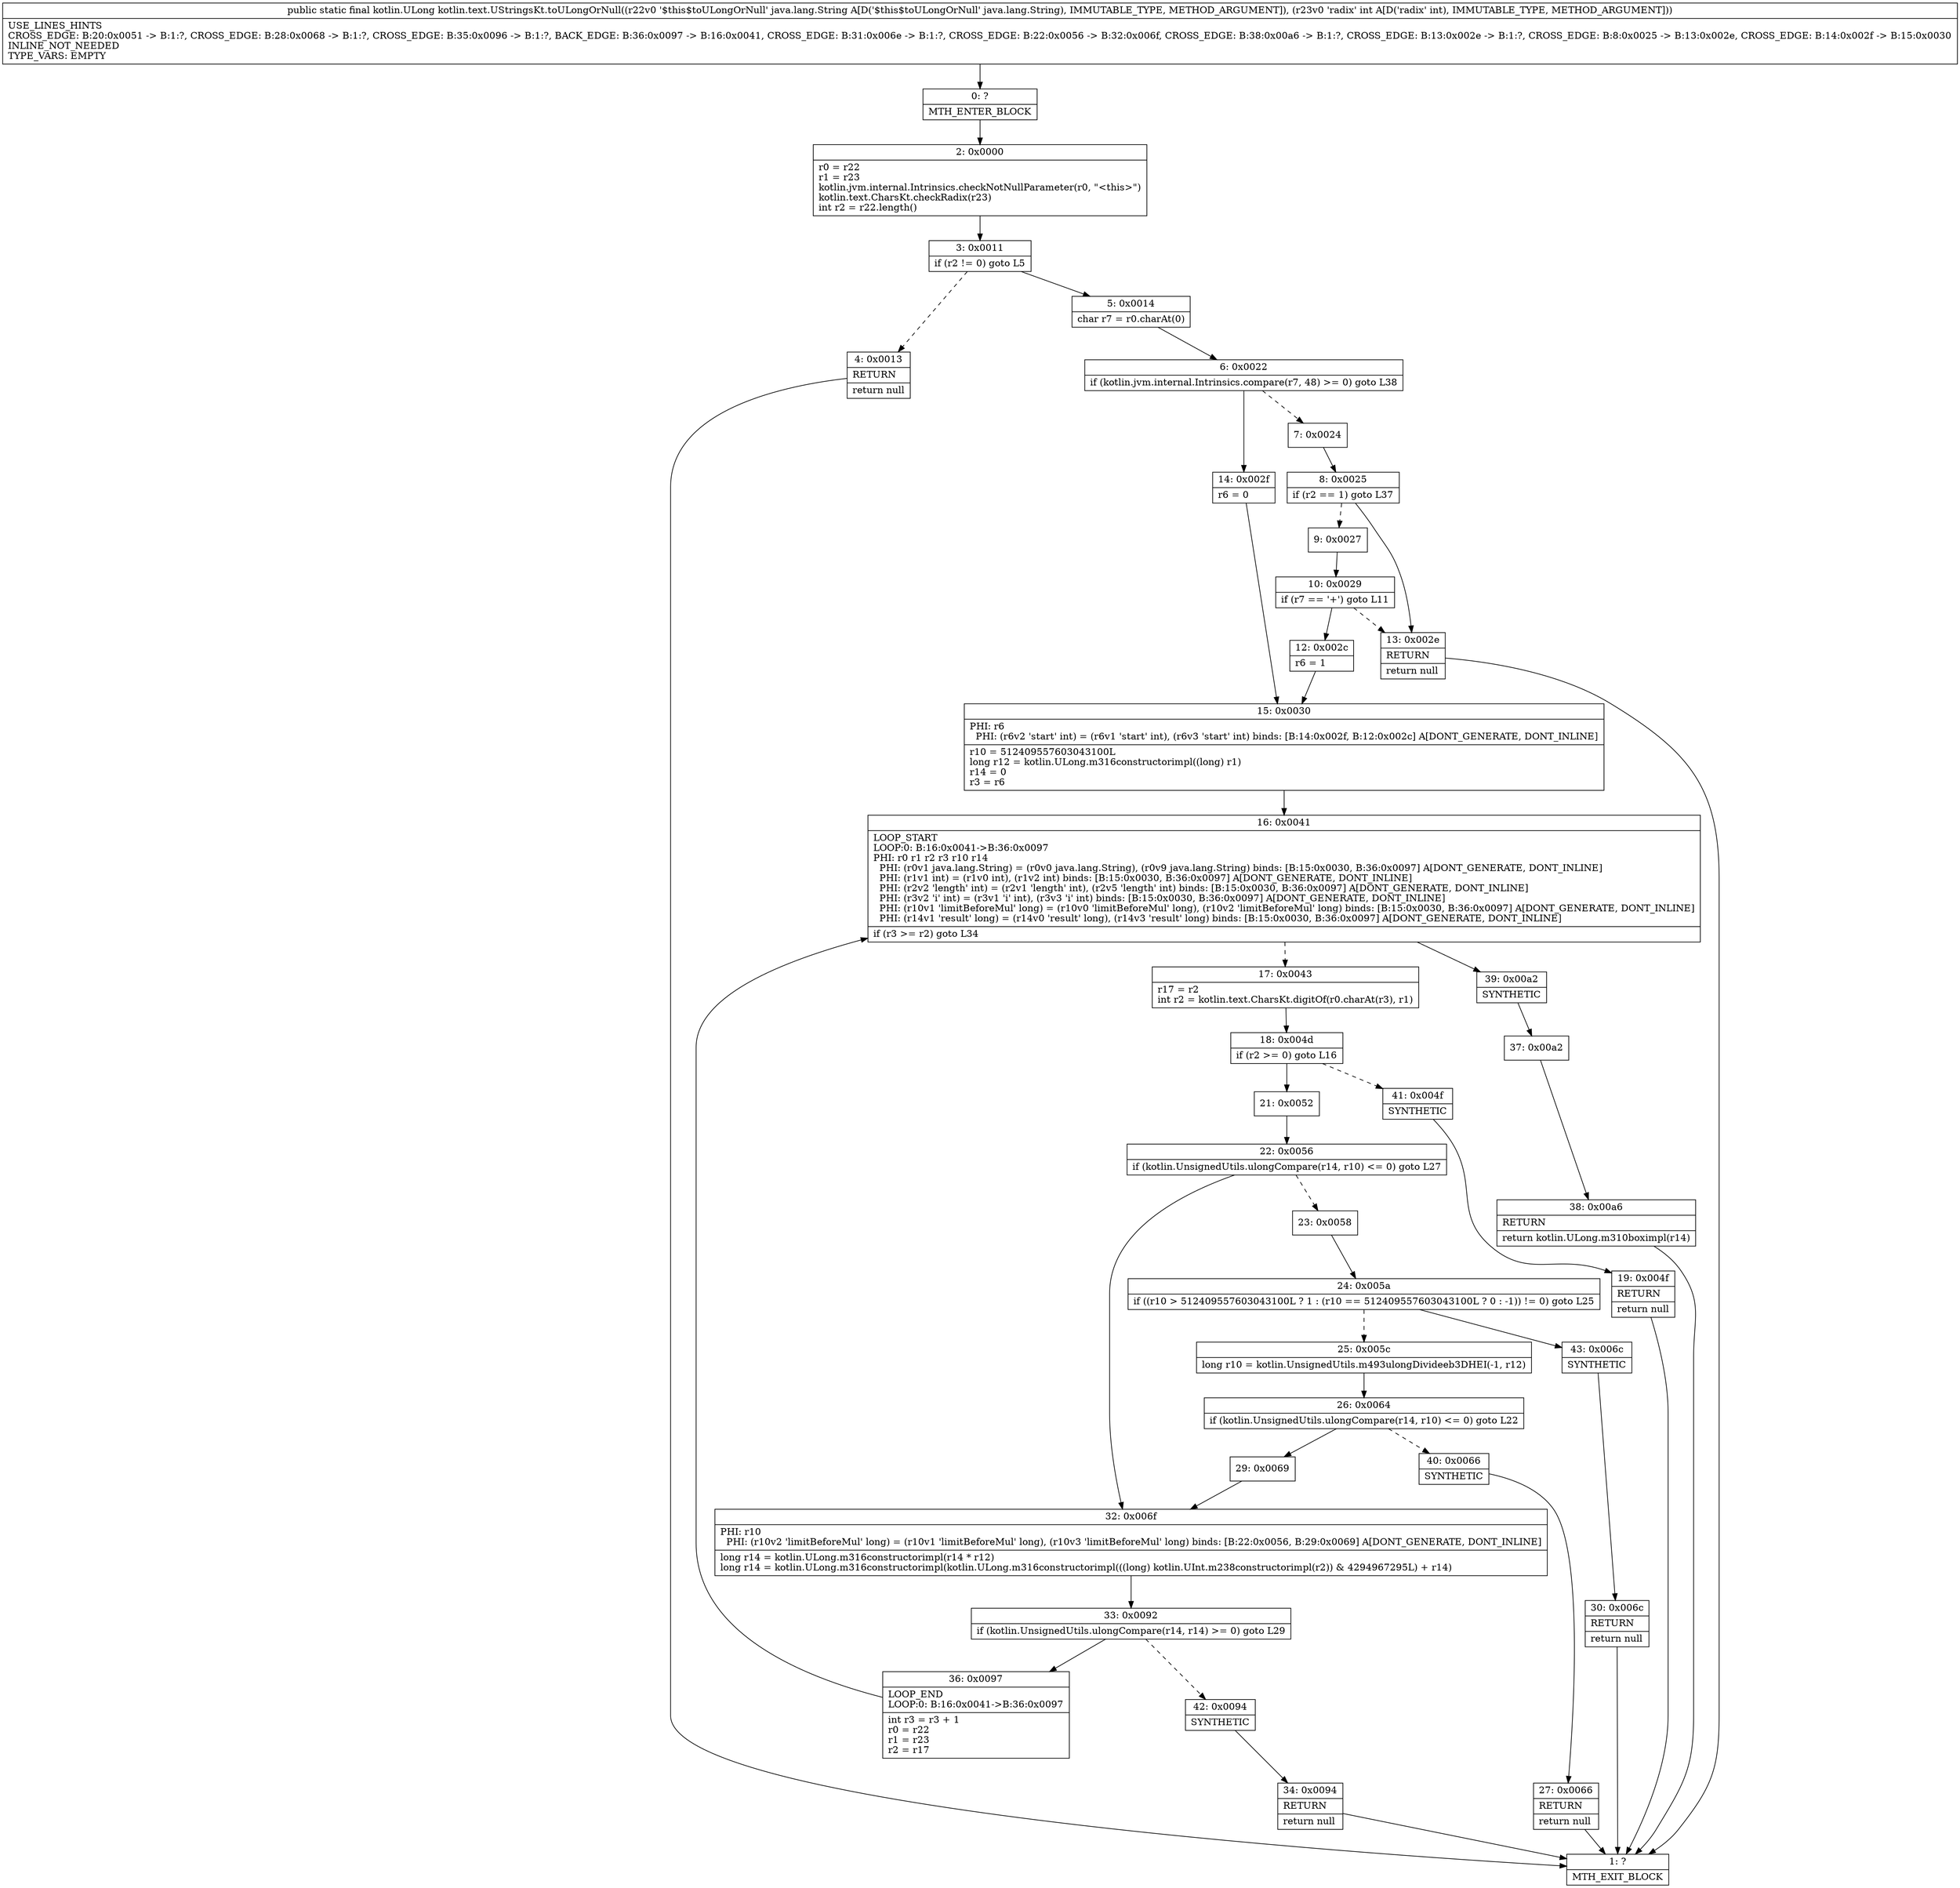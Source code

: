 digraph "CFG forkotlin.text.UStringsKt.toULongOrNull(Ljava\/lang\/String;I)Lkotlin\/ULong;" {
Node_0 [shape=record,label="{0\:\ ?|MTH_ENTER_BLOCK\l}"];
Node_2 [shape=record,label="{2\:\ 0x0000|r0 = r22\lr1 = r23\lkotlin.jvm.internal.Intrinsics.checkNotNullParameter(r0, \"\<this\>\")\lkotlin.text.CharsKt.checkRadix(r23)\lint r2 = r22.length()\l}"];
Node_3 [shape=record,label="{3\:\ 0x0011|if (r2 != 0) goto L5\l}"];
Node_4 [shape=record,label="{4\:\ 0x0013|RETURN\l|return null\l}"];
Node_1 [shape=record,label="{1\:\ ?|MTH_EXIT_BLOCK\l}"];
Node_5 [shape=record,label="{5\:\ 0x0014|char r7 = r0.charAt(0)\l}"];
Node_6 [shape=record,label="{6\:\ 0x0022|if (kotlin.jvm.internal.Intrinsics.compare(r7, 48) \>= 0) goto L38\l}"];
Node_7 [shape=record,label="{7\:\ 0x0024}"];
Node_8 [shape=record,label="{8\:\ 0x0025|if (r2 == 1) goto L37\l}"];
Node_9 [shape=record,label="{9\:\ 0x0027}"];
Node_10 [shape=record,label="{10\:\ 0x0029|if (r7 == '+') goto L11\l}"];
Node_12 [shape=record,label="{12\:\ 0x002c|r6 = 1\l}"];
Node_15 [shape=record,label="{15\:\ 0x0030|PHI: r6 \l  PHI: (r6v2 'start' int) = (r6v1 'start' int), (r6v3 'start' int) binds: [B:14:0x002f, B:12:0x002c] A[DONT_GENERATE, DONT_INLINE]\l|r10 = 512409557603043100L\llong r12 = kotlin.ULong.m316constructorimpl((long) r1)\lr14 = 0\lr3 = r6\l}"];
Node_16 [shape=record,label="{16\:\ 0x0041|LOOP_START\lLOOP:0: B:16:0x0041\-\>B:36:0x0097\lPHI: r0 r1 r2 r3 r10 r14 \l  PHI: (r0v1 java.lang.String) = (r0v0 java.lang.String), (r0v9 java.lang.String) binds: [B:15:0x0030, B:36:0x0097] A[DONT_GENERATE, DONT_INLINE]\l  PHI: (r1v1 int) = (r1v0 int), (r1v2 int) binds: [B:15:0x0030, B:36:0x0097] A[DONT_GENERATE, DONT_INLINE]\l  PHI: (r2v2 'length' int) = (r2v1 'length' int), (r2v5 'length' int) binds: [B:15:0x0030, B:36:0x0097] A[DONT_GENERATE, DONT_INLINE]\l  PHI: (r3v2 'i' int) = (r3v1 'i' int), (r3v3 'i' int) binds: [B:15:0x0030, B:36:0x0097] A[DONT_GENERATE, DONT_INLINE]\l  PHI: (r10v1 'limitBeforeMul' long) = (r10v0 'limitBeforeMul' long), (r10v2 'limitBeforeMul' long) binds: [B:15:0x0030, B:36:0x0097] A[DONT_GENERATE, DONT_INLINE]\l  PHI: (r14v1 'result' long) = (r14v0 'result' long), (r14v3 'result' long) binds: [B:15:0x0030, B:36:0x0097] A[DONT_GENERATE, DONT_INLINE]\l|if (r3 \>= r2) goto L34\l}"];
Node_17 [shape=record,label="{17\:\ 0x0043|r17 = r2\lint r2 = kotlin.text.CharsKt.digitOf(r0.charAt(r3), r1)\l}"];
Node_18 [shape=record,label="{18\:\ 0x004d|if (r2 \>= 0) goto L16\l}"];
Node_21 [shape=record,label="{21\:\ 0x0052}"];
Node_22 [shape=record,label="{22\:\ 0x0056|if (kotlin.UnsignedUtils.ulongCompare(r14, r10) \<= 0) goto L27\l}"];
Node_23 [shape=record,label="{23\:\ 0x0058}"];
Node_24 [shape=record,label="{24\:\ 0x005a|if ((r10 \> 512409557603043100L ? 1 : (r10 == 512409557603043100L ? 0 : \-1)) != 0) goto L25\l}"];
Node_25 [shape=record,label="{25\:\ 0x005c|long r10 = kotlin.UnsignedUtils.m493ulongDivideeb3DHEI(\-1, r12)\l}"];
Node_26 [shape=record,label="{26\:\ 0x0064|if (kotlin.UnsignedUtils.ulongCompare(r14, r10) \<= 0) goto L22\l}"];
Node_29 [shape=record,label="{29\:\ 0x0069}"];
Node_40 [shape=record,label="{40\:\ 0x0066|SYNTHETIC\l}"];
Node_27 [shape=record,label="{27\:\ 0x0066|RETURN\l|return null\l}"];
Node_43 [shape=record,label="{43\:\ 0x006c|SYNTHETIC\l}"];
Node_30 [shape=record,label="{30\:\ 0x006c|RETURN\l|return null\l}"];
Node_32 [shape=record,label="{32\:\ 0x006f|PHI: r10 \l  PHI: (r10v2 'limitBeforeMul' long) = (r10v1 'limitBeforeMul' long), (r10v3 'limitBeforeMul' long) binds: [B:22:0x0056, B:29:0x0069] A[DONT_GENERATE, DONT_INLINE]\l|long r14 = kotlin.ULong.m316constructorimpl(r14 * r12)\llong r14 = kotlin.ULong.m316constructorimpl(kotlin.ULong.m316constructorimpl(((long) kotlin.UInt.m238constructorimpl(r2)) & 4294967295L) + r14)\l}"];
Node_33 [shape=record,label="{33\:\ 0x0092|if (kotlin.UnsignedUtils.ulongCompare(r14, r14) \>= 0) goto L29\l}"];
Node_36 [shape=record,label="{36\:\ 0x0097|LOOP_END\lLOOP:0: B:16:0x0041\-\>B:36:0x0097\l|int r3 = r3 + 1\lr0 = r22\lr1 = r23\lr2 = r17\l}"];
Node_42 [shape=record,label="{42\:\ 0x0094|SYNTHETIC\l}"];
Node_34 [shape=record,label="{34\:\ 0x0094|RETURN\l|return null\l}"];
Node_41 [shape=record,label="{41\:\ 0x004f|SYNTHETIC\l}"];
Node_19 [shape=record,label="{19\:\ 0x004f|RETURN\l|return null\l}"];
Node_39 [shape=record,label="{39\:\ 0x00a2|SYNTHETIC\l}"];
Node_37 [shape=record,label="{37\:\ 0x00a2}"];
Node_38 [shape=record,label="{38\:\ 0x00a6|RETURN\l|return kotlin.ULong.m310boximpl(r14)\l}"];
Node_13 [shape=record,label="{13\:\ 0x002e|RETURN\l|return null\l}"];
Node_14 [shape=record,label="{14\:\ 0x002f|r6 = 0\l}"];
MethodNode[shape=record,label="{public static final kotlin.ULong kotlin.text.UStringsKt.toULongOrNull((r22v0 '$this$toULongOrNull' java.lang.String A[D('$this$toULongOrNull' java.lang.String), IMMUTABLE_TYPE, METHOD_ARGUMENT]), (r23v0 'radix' int A[D('radix' int), IMMUTABLE_TYPE, METHOD_ARGUMENT]))  | USE_LINES_HINTS\lCROSS_EDGE: B:20:0x0051 \-\> B:1:?, CROSS_EDGE: B:28:0x0068 \-\> B:1:?, CROSS_EDGE: B:35:0x0096 \-\> B:1:?, BACK_EDGE: B:36:0x0097 \-\> B:16:0x0041, CROSS_EDGE: B:31:0x006e \-\> B:1:?, CROSS_EDGE: B:22:0x0056 \-\> B:32:0x006f, CROSS_EDGE: B:38:0x00a6 \-\> B:1:?, CROSS_EDGE: B:13:0x002e \-\> B:1:?, CROSS_EDGE: B:8:0x0025 \-\> B:13:0x002e, CROSS_EDGE: B:14:0x002f \-\> B:15:0x0030\lINLINE_NOT_NEEDED\lTYPE_VARS: EMPTY\l}"];
MethodNode -> Node_0;Node_0 -> Node_2;
Node_2 -> Node_3;
Node_3 -> Node_4[style=dashed];
Node_3 -> Node_5;
Node_4 -> Node_1;
Node_5 -> Node_6;
Node_6 -> Node_7[style=dashed];
Node_6 -> Node_14;
Node_7 -> Node_8;
Node_8 -> Node_9[style=dashed];
Node_8 -> Node_13;
Node_9 -> Node_10;
Node_10 -> Node_12;
Node_10 -> Node_13[style=dashed];
Node_12 -> Node_15;
Node_15 -> Node_16;
Node_16 -> Node_17[style=dashed];
Node_16 -> Node_39;
Node_17 -> Node_18;
Node_18 -> Node_21;
Node_18 -> Node_41[style=dashed];
Node_21 -> Node_22;
Node_22 -> Node_23[style=dashed];
Node_22 -> Node_32;
Node_23 -> Node_24;
Node_24 -> Node_25[style=dashed];
Node_24 -> Node_43;
Node_25 -> Node_26;
Node_26 -> Node_29;
Node_26 -> Node_40[style=dashed];
Node_29 -> Node_32;
Node_40 -> Node_27;
Node_27 -> Node_1;
Node_43 -> Node_30;
Node_30 -> Node_1;
Node_32 -> Node_33;
Node_33 -> Node_36;
Node_33 -> Node_42[style=dashed];
Node_36 -> Node_16;
Node_42 -> Node_34;
Node_34 -> Node_1;
Node_41 -> Node_19;
Node_19 -> Node_1;
Node_39 -> Node_37;
Node_37 -> Node_38;
Node_38 -> Node_1;
Node_13 -> Node_1;
Node_14 -> Node_15;
}

